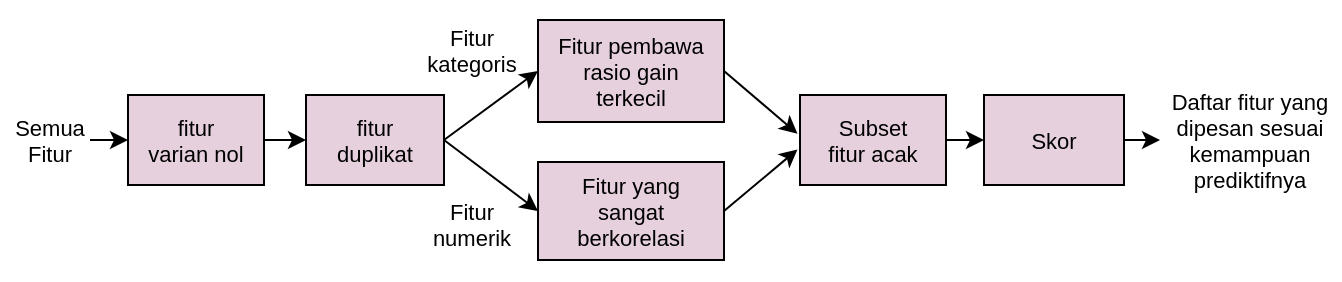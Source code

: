 <mxfile version="14.4.3" type="device"><diagram name="Page-1" id="8ce9d11a-91a2-4d17-14d8-a56ed91bf033"><mxGraphModel dx="766" dy="494" grid="1" gridSize="10" guides="1" tooltips="1" connect="1" arrows="1" fold="1" page="1" pageScale="1" pageWidth="827" pageHeight="1169" background="#ffffff" math="0" shadow="0"><root><mxCell id="0"/><mxCell id="1" parent="0"/><mxCell id="dx9h2K-V2uNS-N9d1rnI-3" style="edgeStyle=none;rounded=0;orthogonalLoop=1;jettySize=auto;html=1;exitX=1;exitY=0.5;exitDx=0;exitDy=0;entryX=0;entryY=0.5;entryDx=0;entryDy=0;" parent="1" source="17ea667e15c223fc-2" target="17ea667e15c223fc-12" edge="1"><mxGeometry relative="1" as="geometry"/></mxCell><mxCell id="17ea667e15c223fc-2" value="fitur&#10;varian nol" style="rounded=0;shadow=0;labelBackgroundColor=none;strokeWidth=1;fontFamily=Helvetica;fontSize=11;align=center;fillColor=#E6D0DE;" parent="1" vertex="1"><mxGeometry x="122" y="187.5" width="68" height="45" as="geometry"/></mxCell><mxCell id="dx9h2K-V2uNS-N9d1rnI-8" style="edgeStyle=none;rounded=0;orthogonalLoop=1;jettySize=auto;html=1;exitX=1;exitY=0.5;exitDx=0;exitDy=0;entryX=0;entryY=0.5;entryDx=0;entryDy=0;fontSize=13;" parent="1" source="17ea667e15c223fc-12" target="dx9h2K-V2uNS-N9d1rnI-4" edge="1"><mxGeometry relative="1" as="geometry"><mxPoint x="319" y="211" as="sourcePoint"/></mxGeometry></mxCell><mxCell id="dx9h2K-V2uNS-N9d1rnI-9" style="edgeStyle=none;rounded=0;orthogonalLoop=1;jettySize=auto;html=1;exitX=1;exitY=0.5;exitDx=0;exitDy=0;entryX=0;entryY=0.5;entryDx=0;entryDy=0;fontSize=13;" parent="1" source="17ea667e15c223fc-12" target="dx9h2K-V2uNS-N9d1rnI-5" edge="1"><mxGeometry relative="1" as="geometry"><mxPoint x="319" y="211" as="sourcePoint"/></mxGeometry></mxCell><mxCell id="17ea667e15c223fc-12" value="fitur&#10;duplikat" style="rounded=0;shadow=0;labelBackgroundColor=none;strokeWidth=1;fontFamily=Helvetica;fontSize=11;align=center;fillColor=#E6D0DE;" parent="1" vertex="1"><mxGeometry x="211" y="187.5" width="69" height="45" as="geometry"/></mxCell><mxCell id="dx9h2K-V2uNS-N9d1rnI-2" style="edgeStyle=none;rounded=0;orthogonalLoop=1;jettySize=auto;html=1;exitX=1;exitY=0.5;exitDx=0;exitDy=0;entryX=0;entryY=0.5;entryDx=0;entryDy=0;" parent="1" source="dx9h2K-V2uNS-N9d1rnI-1" target="17ea667e15c223fc-2" edge="1"><mxGeometry relative="1" as="geometry"/></mxCell><mxCell id="dx9h2K-V2uNS-N9d1rnI-1" value="Semua&#10;Fitur" style="text;strokeColor=none;fillColor=none;align=center;verticalAlign=middle;rounded=0;fontSize=11;" parent="1" vertex="1"><mxGeometry x="63" y="200" width="40" height="20" as="geometry"/></mxCell><mxCell id="dx9h2K-V2uNS-N9d1rnI-12" style="edgeStyle=none;rounded=0;orthogonalLoop=1;jettySize=auto;html=1;exitX=1;exitY=0.5;exitDx=0;exitDy=0;entryX=-0.017;entryY=0.43;entryDx=0;entryDy=0;entryPerimeter=0;fontSize=13;" parent="1" source="dx9h2K-V2uNS-N9d1rnI-4" target="dx9h2K-V2uNS-N9d1rnI-11" edge="1"><mxGeometry relative="1" as="geometry"/></mxCell><mxCell id="dx9h2K-V2uNS-N9d1rnI-4" value="Fitur pembawa&#10;rasio gain&#10;terkecil" style="rounded=0;shadow=0;labelBackgroundColor=none;strokeWidth=1;fontFamily=Helvetica;fontSize=11;align=center;glass=0;fillColor=#E6D0DE;" parent="1" vertex="1"><mxGeometry x="327" y="150" width="93" height="51" as="geometry"/></mxCell><mxCell id="dx9h2K-V2uNS-N9d1rnI-13" style="edgeStyle=none;rounded=0;orthogonalLoop=1;jettySize=auto;html=1;exitX=1;exitY=0.5;exitDx=0;exitDy=0;entryX=-0.017;entryY=0.605;entryDx=0;entryDy=0;entryPerimeter=0;fontSize=13;" parent="1" source="dx9h2K-V2uNS-N9d1rnI-5" target="dx9h2K-V2uNS-N9d1rnI-11" edge="1"><mxGeometry relative="1" as="geometry"/></mxCell><mxCell id="dx9h2K-V2uNS-N9d1rnI-5" value="Fitur yang&#10;sangat&#10;berkorelasi" style="rounded=0;shadow=0;labelBackgroundColor=none;strokeWidth=1;fontFamily=Helvetica;fontSize=11;align=center;fillColor=#E6D0DE;" parent="1" vertex="1"><mxGeometry x="327" y="221" width="93" height="49" as="geometry"/></mxCell><mxCell id="dx9h2K-V2uNS-N9d1rnI-6" value="Fitur&#10;kategoris" style="text;strokeColor=none;fillColor=none;align=center;verticalAlign=middle;rounded=0;glass=0;fontSize=11;" parent="1" vertex="1"><mxGeometry x="274" y="155" width="40" height="20" as="geometry"/></mxCell><mxCell id="dx9h2K-V2uNS-N9d1rnI-7" value="Fitur&#10;numerik" style="text;strokeColor=none;fillColor=none;align=center;verticalAlign=middle;rounded=0;glass=0;fontSize=11;" parent="1" vertex="1"><mxGeometry x="274" y="242" width="40" height="20" as="geometry"/></mxCell><mxCell id="dx9h2K-V2uNS-N9d1rnI-16" style="edgeStyle=none;rounded=0;orthogonalLoop=1;jettySize=auto;html=1;exitX=1;exitY=0.5;exitDx=0;exitDy=0;entryX=0;entryY=0.5;entryDx=0;entryDy=0;fontSize=13;" parent="1" source="dx9h2K-V2uNS-N9d1rnI-11" target="dx9h2K-V2uNS-N9d1rnI-14" edge="1"><mxGeometry relative="1" as="geometry"/></mxCell><mxCell id="dx9h2K-V2uNS-N9d1rnI-11" value="Subset&#10;fitur acak" style="rounded=0;shadow=0;labelBackgroundColor=none;strokeWidth=1;fontFamily=Helvetica;fontSize=11;align=center;fillColor=#E6D0DE;" parent="1" vertex="1"><mxGeometry x="458" y="187.5" width="73" height="45" as="geometry"/></mxCell><mxCell id="dx9h2K-V2uNS-N9d1rnI-17" style="edgeStyle=none;rounded=0;orthogonalLoop=1;jettySize=auto;html=1;exitX=1;exitY=0.5;exitDx=0;exitDy=0;fontSize=13;" parent="1" source="dx9h2K-V2uNS-N9d1rnI-14" target="dx9h2K-V2uNS-N9d1rnI-15" edge="1"><mxGeometry relative="1" as="geometry"><mxPoint x="650" y="210" as="targetPoint"/></mxGeometry></mxCell><mxCell id="dx9h2K-V2uNS-N9d1rnI-14" value="Skor" style="rounded=0;shadow=0;labelBackgroundColor=none;strokeWidth=1;fontFamily=Helvetica;fontSize=11;align=center;fillColor=#E6D0DE;" parent="1" vertex="1"><mxGeometry x="550" y="187.5" width="70" height="45" as="geometry"/></mxCell><mxCell id="dx9h2K-V2uNS-N9d1rnI-15" value="Daftar fitur yang&#10;dipesan sesuai&#10;kemampuan&#10;prediktifnya" style="text;strokeColor=none;fillColor=none;align=center;verticalAlign=middle;rounded=0;glass=0;fontSize=11;" parent="1" vertex="1"><mxGeometry x="638" y="200" width="90" height="20" as="geometry"/></mxCell><mxCell id="dx9h2K-V2uNS-N9d1rnI-18" value="" style="rounded=0;whiteSpace=wrap;html=1;glass=0;fontSize=13;fillColor=none;strokeColor=none;" parent="1" vertex="1"><mxGeometry x="58" y="140" width="670" height="140" as="geometry"/></mxCell></root></mxGraphModel></diagram></mxfile>